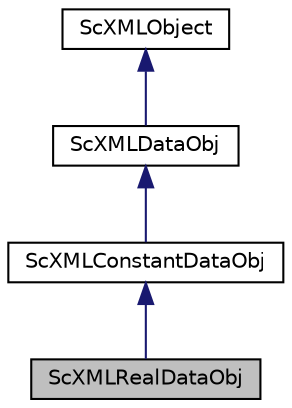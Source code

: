 digraph "ScXMLRealDataObj"
{
 // LATEX_PDF_SIZE
  edge [fontname="Helvetica",fontsize="10",labelfontname="Helvetica",labelfontsize="10"];
  node [fontname="Helvetica",fontsize="10",shape=record];
  Node1 [label="ScXMLRealDataObj",height=0.2,width=0.4,color="black", fillcolor="grey75", style="filled", fontcolor="black",tooltip=" "];
  Node2 -> Node1 [dir="back",color="midnightblue",fontsize="10",style="solid",fontname="Helvetica"];
  Node2 [label="ScXMLConstantDataObj",height=0.2,width=0.4,color="black", fillcolor="white", style="filled",URL="$classScXMLConstantDataObj.html",tooltip="base class for immediate data values"];
  Node3 -> Node2 [dir="back",color="midnightblue",fontsize="10",style="solid",fontname="Helvetica"];
  Node3 [label="ScXMLDataObj",height=0.2,width=0.4,color="black", fillcolor="white", style="filled",URL="$classScXMLDataObj.html",tooltip="base class for evaluator data objects in the SCXML data module"];
  Node4 -> Node3 [dir="back",color="midnightblue",fontsize="10",style="solid",fontname="Helvetica"];
  Node4 [label="ScXMLObject",height=0.2,width=0.4,color="black", fillcolor="white", style="filled",URL="$classScXMLObject.html",tooltip="Base class for all SCXML objects."];
}
